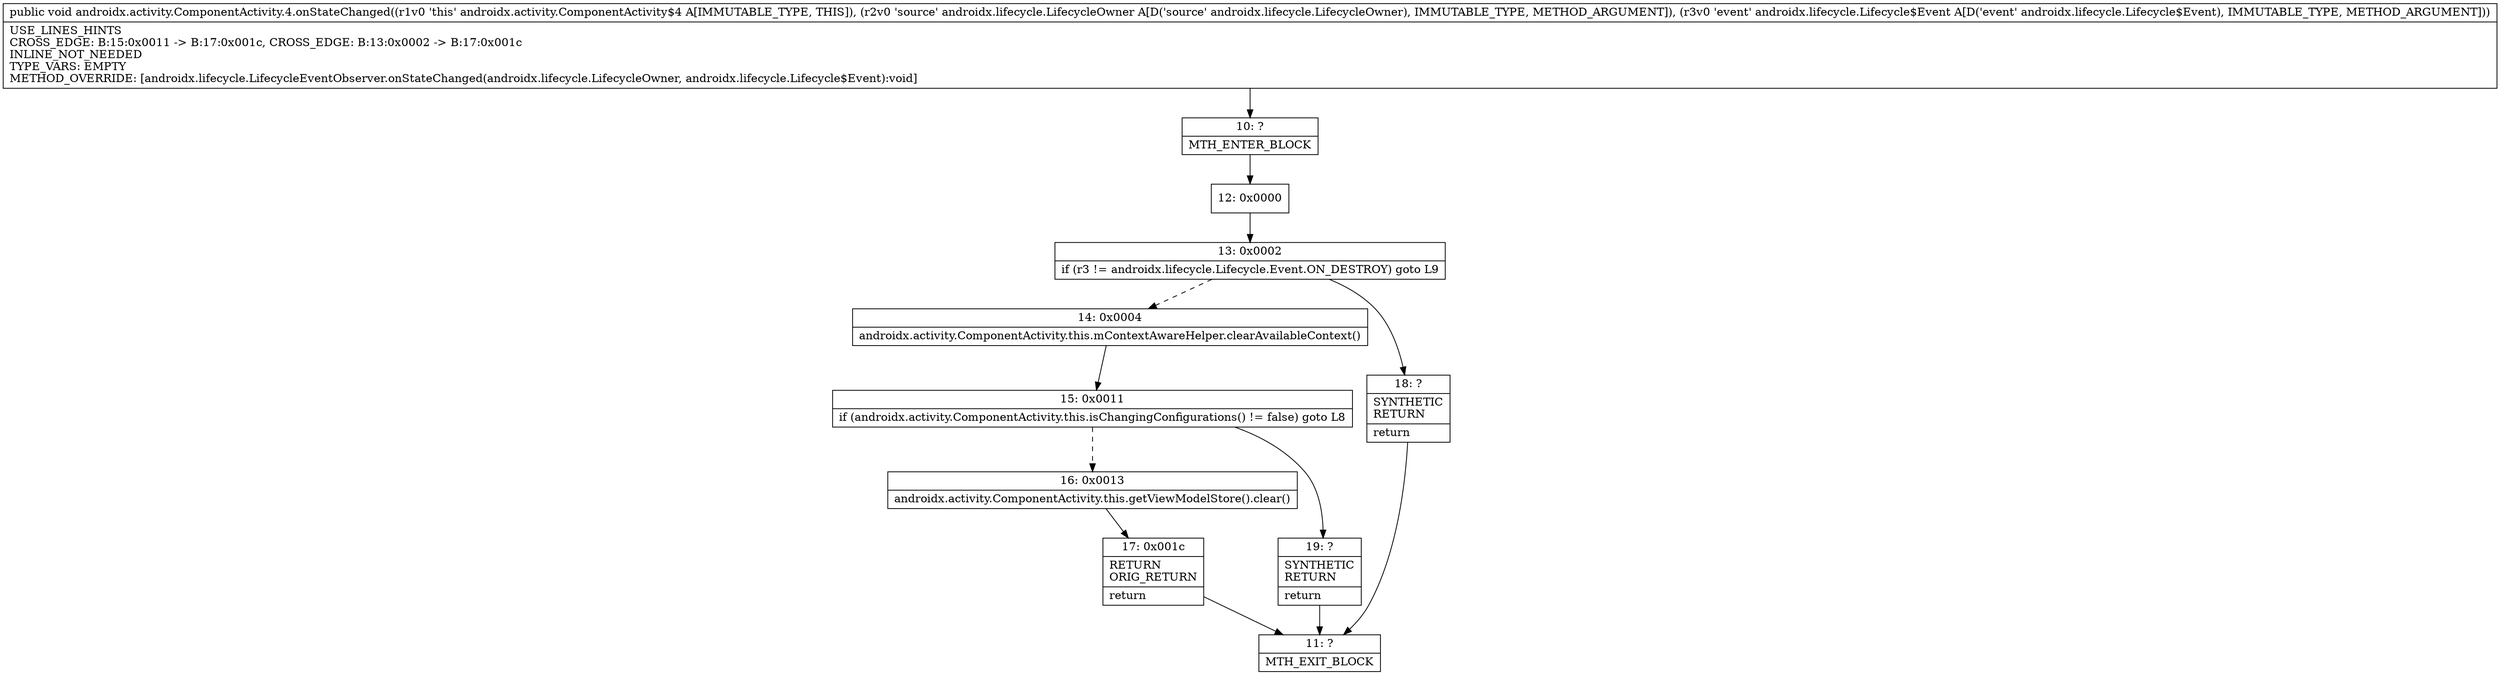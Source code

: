 digraph "CFG forandroidx.activity.ComponentActivity.4.onStateChanged(Landroidx\/lifecycle\/LifecycleOwner;Landroidx\/lifecycle\/Lifecycle$Event;)V" {
Node_10 [shape=record,label="{10\:\ ?|MTH_ENTER_BLOCK\l}"];
Node_12 [shape=record,label="{12\:\ 0x0000}"];
Node_13 [shape=record,label="{13\:\ 0x0002|if (r3 != androidx.lifecycle.Lifecycle.Event.ON_DESTROY) goto L9\l}"];
Node_14 [shape=record,label="{14\:\ 0x0004|androidx.activity.ComponentActivity.this.mContextAwareHelper.clearAvailableContext()\l}"];
Node_15 [shape=record,label="{15\:\ 0x0011|if (androidx.activity.ComponentActivity.this.isChangingConfigurations() != false) goto L8\l}"];
Node_16 [shape=record,label="{16\:\ 0x0013|androidx.activity.ComponentActivity.this.getViewModelStore().clear()\l}"];
Node_17 [shape=record,label="{17\:\ 0x001c|RETURN\lORIG_RETURN\l|return\l}"];
Node_11 [shape=record,label="{11\:\ ?|MTH_EXIT_BLOCK\l}"];
Node_19 [shape=record,label="{19\:\ ?|SYNTHETIC\lRETURN\l|return\l}"];
Node_18 [shape=record,label="{18\:\ ?|SYNTHETIC\lRETURN\l|return\l}"];
MethodNode[shape=record,label="{public void androidx.activity.ComponentActivity.4.onStateChanged((r1v0 'this' androidx.activity.ComponentActivity$4 A[IMMUTABLE_TYPE, THIS]), (r2v0 'source' androidx.lifecycle.LifecycleOwner A[D('source' androidx.lifecycle.LifecycleOwner), IMMUTABLE_TYPE, METHOD_ARGUMENT]), (r3v0 'event' androidx.lifecycle.Lifecycle$Event A[D('event' androidx.lifecycle.Lifecycle$Event), IMMUTABLE_TYPE, METHOD_ARGUMENT]))  | USE_LINES_HINTS\lCROSS_EDGE: B:15:0x0011 \-\> B:17:0x001c, CROSS_EDGE: B:13:0x0002 \-\> B:17:0x001c\lINLINE_NOT_NEEDED\lTYPE_VARS: EMPTY\lMETHOD_OVERRIDE: [androidx.lifecycle.LifecycleEventObserver.onStateChanged(androidx.lifecycle.LifecycleOwner, androidx.lifecycle.Lifecycle$Event):void]\l}"];
MethodNode -> Node_10;Node_10 -> Node_12;
Node_12 -> Node_13;
Node_13 -> Node_14[style=dashed];
Node_13 -> Node_18;
Node_14 -> Node_15;
Node_15 -> Node_16[style=dashed];
Node_15 -> Node_19;
Node_16 -> Node_17;
Node_17 -> Node_11;
Node_19 -> Node_11;
Node_18 -> Node_11;
}

